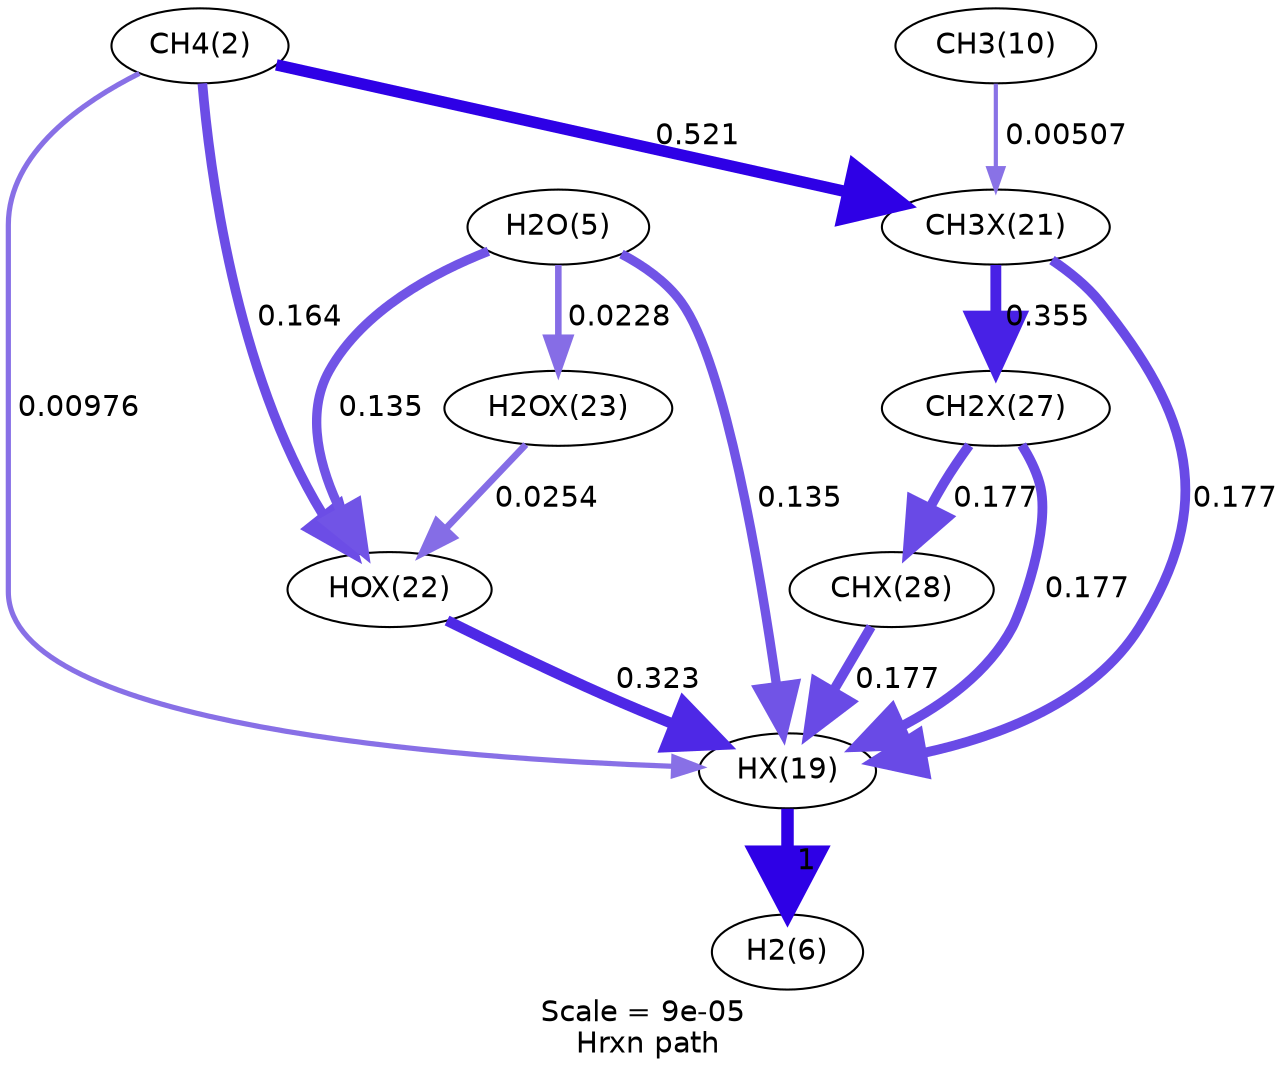 digraph reaction_paths {
center=1;
s3 -> s28[fontname="Helvetica", penwidth=2.5, arrowsize=1.25, color="0.7, 0.51, 0.9"
, label=" 0.00976"];
s3 -> s31[fontname="Helvetica", penwidth=4.64, arrowsize=2.32, color="0.7, 0.664, 0.9"
, label=" 0.164"];
s3 -> s30[fontname="Helvetica", penwidth=5.51, arrowsize=2.75, color="0.7, 1.02, 0.9"
, label=" 0.521"];
s28 -> s7[fontname="Helvetica", penwidth=6, arrowsize=3, color="0.7, 1.5, 0.9"
, label=" 1"];
s31 -> s28[fontname="Helvetica", penwidth=5.15, arrowsize=2.57, color="0.7, 0.823, 0.9"
, label=" 0.323"];
s6 -> s28[fontname="Helvetica", penwidth=4.49, arrowsize=2.25, color="0.7, 0.635, 0.9"
, label=" 0.135"];
s30 -> s28[fontname="Helvetica", penwidth=4.69, arrowsize=2.35, color="0.7, 0.677, 0.9"
, label=" 0.177"];
s36 -> s28[fontname="Helvetica", penwidth=4.69, arrowsize=2.35, color="0.7, 0.677, 0.9"
, label=" 0.177"];
s37 -> s28[fontname="Helvetica", penwidth=4.69, arrowsize=2.35, color="0.7, 0.677, 0.9"
, label=" 0.177"];
s6 -> s31[fontname="Helvetica", penwidth=4.49, arrowsize=2.25, color="0.7, 0.635, 0.9"
, label=" 0.135"];
s32 -> s31[fontname="Helvetica", penwidth=3.23, arrowsize=1.61, color="0.7, 0.525, 0.9"
, label=" 0.0254"];
s6 -> s32[fontname="Helvetica", penwidth=3.15, arrowsize=1.57, color="0.7, 0.523, 0.9"
, label=" 0.0228"];
s11 -> s30[fontname="Helvetica", penwidth=2.01, arrowsize=1.01, color="0.7, 0.505, 0.9"
, label=" 0.00507"];
s30 -> s36[fontname="Helvetica", penwidth=5.22, arrowsize=2.61, color="0.7, 0.855, 0.9"
, label=" 0.355"];
s36 -> s37[fontname="Helvetica", penwidth=4.69, arrowsize=2.35, color="0.7, 0.677, 0.9"
, label=" 0.177"];
s3 [ fontname="Helvetica", label="CH4(2)"];
s6 [ fontname="Helvetica", label="H2O(5)"];
s7 [ fontname="Helvetica", label="H2(6)"];
s11 [ fontname="Helvetica", label="CH3(10)"];
s28 [ fontname="Helvetica", label="HX(19)"];
s30 [ fontname="Helvetica", label="CH3X(21)"];
s31 [ fontname="Helvetica", label="HOX(22)"];
s32 [ fontname="Helvetica", label="H2OX(23)"];
s36 [ fontname="Helvetica", label="CH2X(27)"];
s37 [ fontname="Helvetica", label="CHX(28)"];
 label = "Scale = 9e-05\l Hrxn path";
 fontname = "Helvetica";
}
